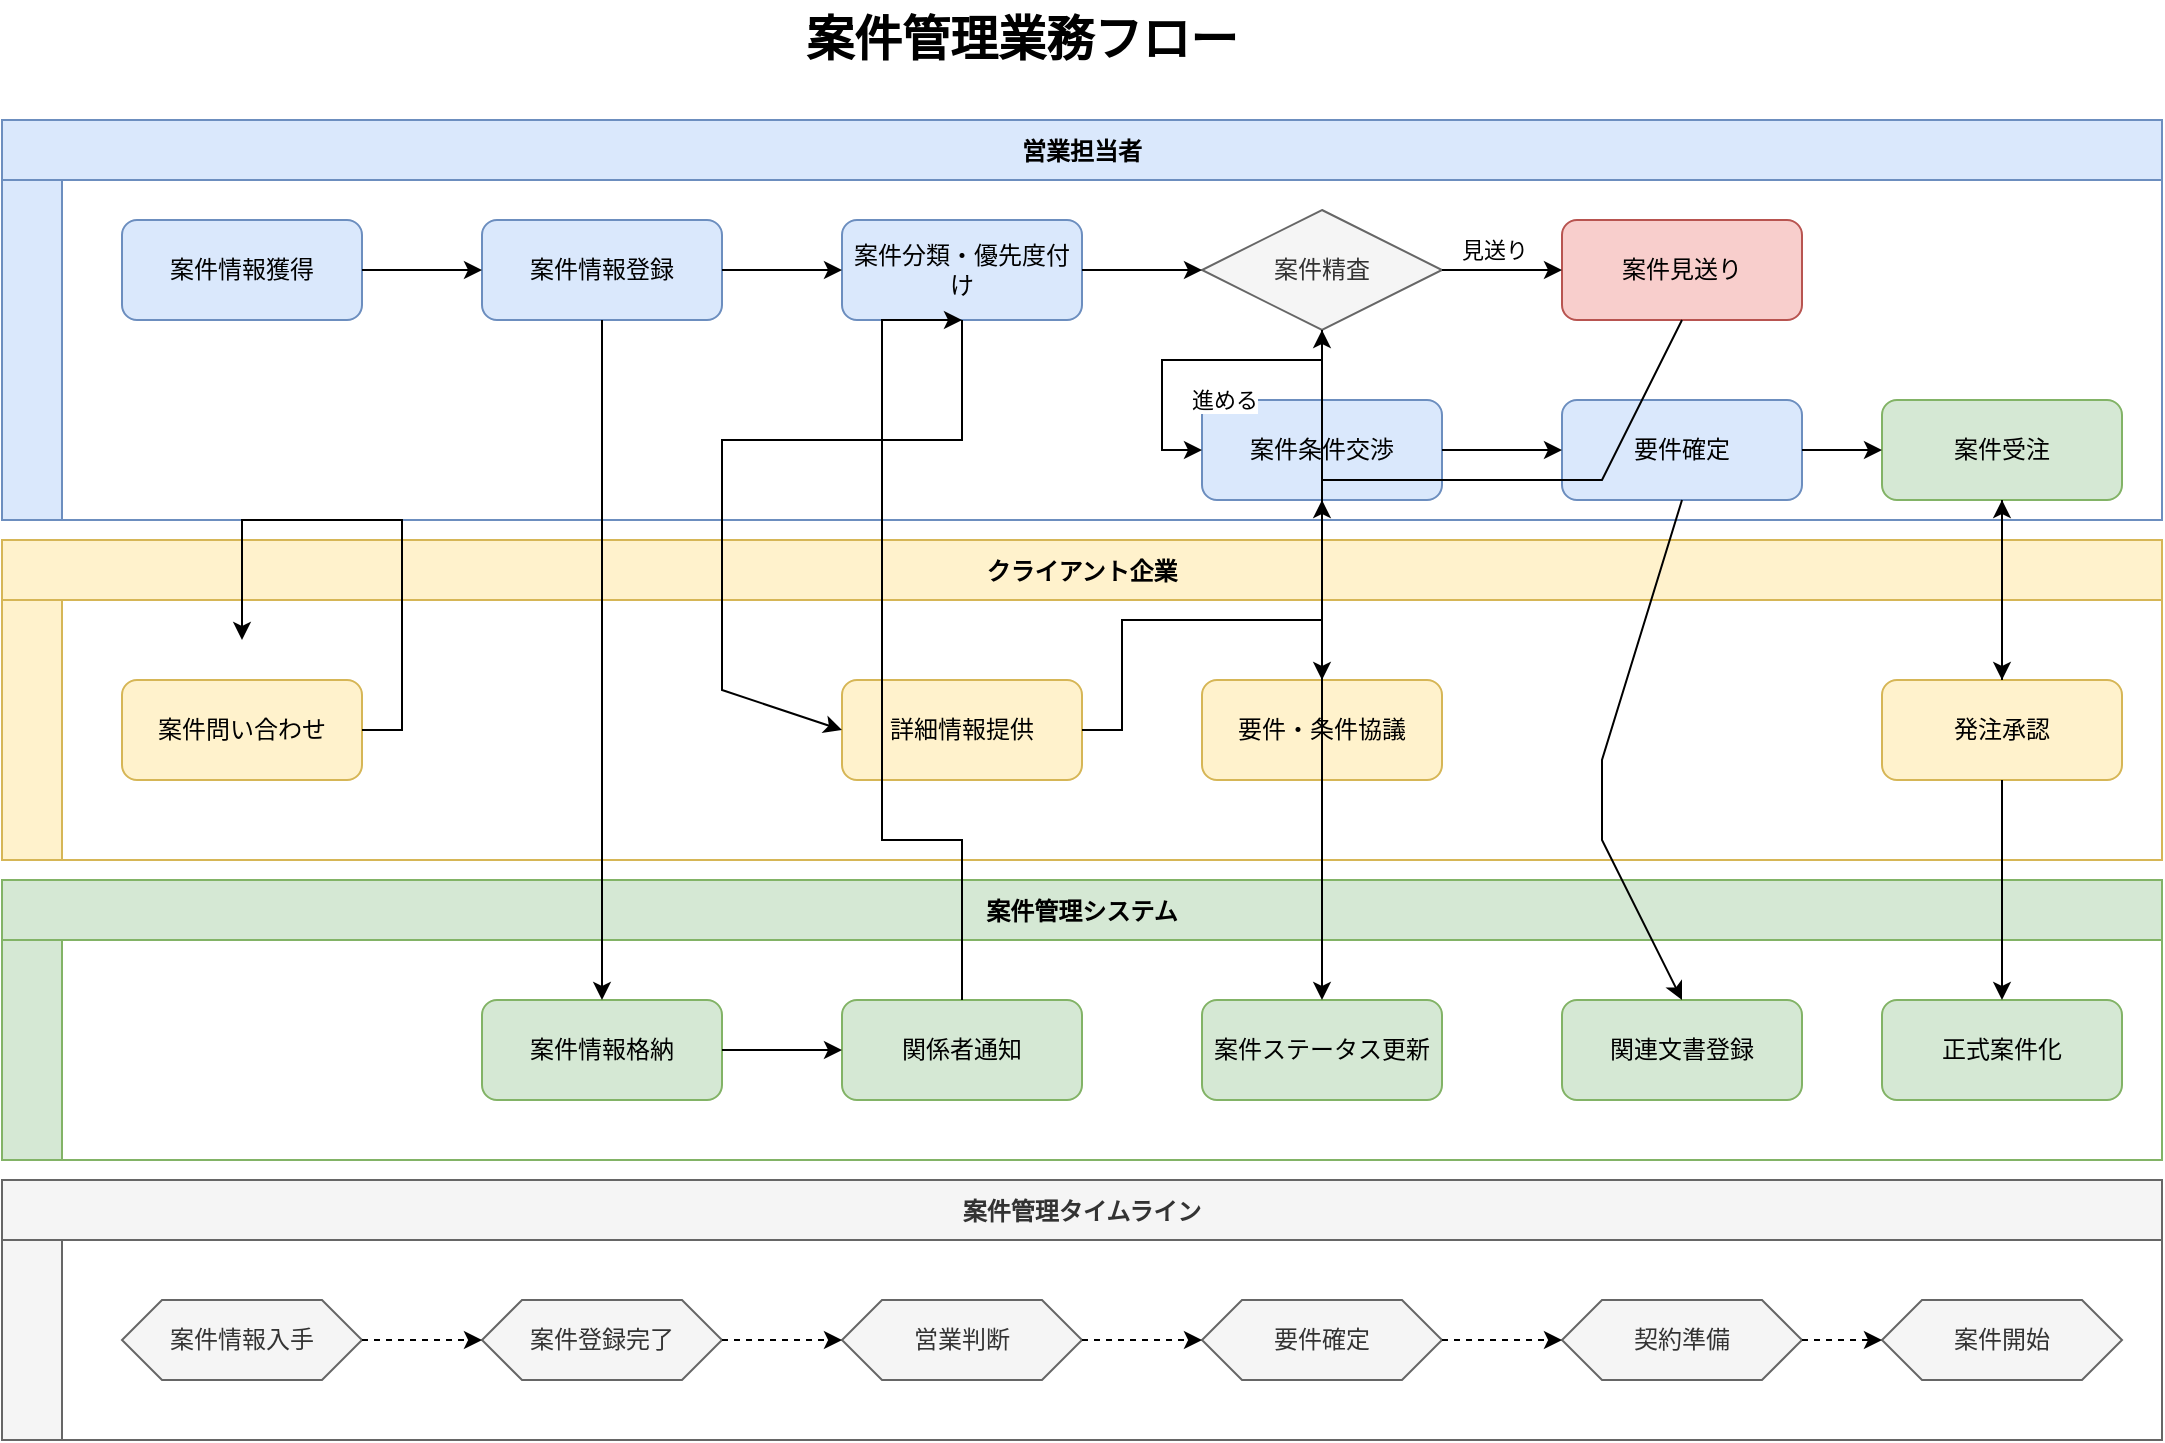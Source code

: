 <mxfile version="22.0.3" type="device">
  <diagram id="project_management_flow" name="案件管理業務フロー">
    <mxGraphModel dx="1186" dy="775" grid="1" gridSize="10" guides="1" tooltips="1" connect="1" arrows="1" fold="1" page="1" pageScale="1" pageWidth="1169" pageHeight="827" math="0" shadow="0">
      <root>
        <mxCell id="0" />
        <mxCell id="1" parent="0" />
        <mxCell id="title" value="案件管理業務フロー" style="text;html=1;strokeColor=none;fillColor=none;align=center;verticalAlign=middle;whiteSpace=wrap;rounded=0;fontSize=24;fontStyle=1" vertex="1" parent="1">
          <mxGeometry x="400" y="20" width="300" height="40" as="geometry" />
        </mxCell>

        <!-- 営業担当者のスイムレーン -->
        <mxCell id="sales_lane" value="営業担当者" style="swimlane;childLayout=stackLayout;resizeParent=1;resizeParentMax=0;horizontal=1;startSize=30;horizontalStack=0;fillColor=#dae8fc;strokeColor=#6c8ebf;" vertex="1" parent="1">
          <mxGeometry x="40" y="80" width="1080" height="200" as="geometry" />
        </mxCell>
        <mxCell id="sales_process" value="" style="swimlane;startSize=30;horizontal=0;fillColor=#dae8fc;strokeColor=#6c8ebf;" vertex="1" parent="sales_lane">
          <mxGeometry y="30" width="1080" height="170" as="geometry" />
        </mxCell>

        <!-- 案件獲得フェーズ -->
        <mxCell id="lead_acquisition" value="案件情報獲得" style="rounded=1;whiteSpace=wrap;html=1;fillColor=#dae8fc;strokeColor=#6c8ebf;" vertex="1" parent="sales_process">
          <mxGeometry x="60" y="20" width="120" height="50" as="geometry" />
        </mxCell>
        <mxCell id="lead_register" value="案件情報登録" style="rounded=1;whiteSpace=wrap;html=1;fillColor=#dae8fc;strokeColor=#6c8ebf;" vertex="1" parent="sales_process">
          <mxGeometry x="240" y="20" width="120" height="50" as="geometry" />
        </mxCell>
        
        <!-- 案件分類フェーズ -->
        <mxCell id="lead_classify" value="案件分類・優先度付け" style="rounded=1;whiteSpace=wrap;html=1;fillColor=#dae8fc;strokeColor=#6c8ebf;" vertex="1" parent="sales_process">
          <mxGeometry x="420" y="20" width="120" height="50" as="geometry" />
        </mxCell>
        <mxCell id="lead_verification" value="案件精査" style="rhombus;whiteSpace=wrap;html=1;fillColor=#f5f5f5;strokeColor=#666666;fontColor=#333333;" vertex="1" parent="sales_process">
          <mxGeometry x="600" y="15" width="120" height="60" as="geometry" />
        </mxCell>
        
        <!-- 案件条件交渉フェーズ -->
        <mxCell id="condition_negotiation" value="案件条件交渉" style="rounded=1;whiteSpace=wrap;html=1;fillColor=#dae8fc;strokeColor=#6c8ebf;" vertex="1" parent="sales_process">
          <mxGeometry x="600" y="110" width="120" height="50" as="geometry" />
        </mxCell>
        <mxCell id="requirement_confirm" value="要件確定" style="rounded=1;whiteSpace=wrap;html=1;fillColor=#dae8fc;strokeColor=#6c8ebf;" vertex="1" parent="sales_process">
          <mxGeometry x="780" y="110" width="120" height="50" as="geometry" />
        </mxCell>
        <mxCell id="case_order" value="案件受注" style="rounded=1;whiteSpace=wrap;html=1;fillColor=#d5e8d4;strokeColor=#82b366;" vertex="1" parent="sales_process">
          <mxGeometry x="940" y="110" width="120" height="50" as="geometry" />
        </mxCell>
        <mxCell id="lead_discard" value="案件見送り" style="rounded=1;whiteSpace=wrap;html=1;fillColor=#f8cecc;strokeColor=#b85450;" vertex="1" parent="sales_process">
          <mxGeometry x="780" y="20" width="120" height="50" as="geometry" />
        </mxCell>

        <!-- フロー接続 -->
        <mxCell id="flow_1" value="" style="endArrow=classic;html=1;rounded=0;exitX=1;exitY=0.5;exitDx=0;exitDy=0;entryX=0;entryY=0.5;entryDx=0;entryDy=0;" edge="1" parent="sales_process" source="lead_acquisition" target="lead_register">
          <mxGeometry width="50" height="50" relative="1" as="geometry">
            <mxPoint x="510" y="280" as="sourcePoint" />
            <mxPoint x="560" y="230" as="targetPoint" />
          </mxGeometry>
        </mxCell>
        <mxCell id="flow_2" value="" style="endArrow=classic;html=1;rounded=0;exitX=1;exitY=0.5;exitDx=0;exitDy=0;entryX=0;entryY=0.5;entryDx=0;entryDy=0;" edge="1" parent="sales_process" source="lead_register" target="lead_classify">
          <mxGeometry width="50" height="50" relative="1" as="geometry">
            <mxPoint x="510" y="280" as="sourcePoint" />
            <mxPoint x="560" y="230" as="targetPoint" />
          </mxGeometry>
        </mxCell>
        <mxCell id="flow_3" value="" style="endArrow=classic;html=1;rounded=0;exitX=1;exitY=0.5;exitDx=0;exitDy=0;entryX=0;entryY=0.5;entryDx=0;entryDy=0;" edge="1" parent="sales_process" source="lead_classify" target="lead_verification">
          <mxGeometry width="50" height="50" relative="1" as="geometry">
            <mxPoint x="510" y="280" as="sourcePoint" />
            <mxPoint x="560" y="230" as="targetPoint" />
          </mxGeometry>
        </mxCell>
        <mxCell id="flow_4" value="見送り" style="endArrow=classic;html=1;rounded=0;exitX=1;exitY=0.5;exitDx=0;exitDy=0;entryX=0;entryY=0.5;entryDx=0;entryDy=0;" edge="1" parent="sales_process" source="lead_verification" target="lead_discard">
          <mxGeometry x="-0.143" y="10" width="50" height="50" relative="1" as="geometry">
            <mxPoint x="510" y="280" as="sourcePoint" />
            <mxPoint x="560" y="230" as="targetPoint" />
            <mxPoint as="offset" />
          </mxGeometry>
        </mxCell>
        <mxCell id="flow_5" value="進める" style="endArrow=classic;html=1;rounded=0;exitX=0.5;exitY=1;exitDx=0;exitDy=0;entryX=0;entryY=0.5;entryDx=0;entryDy=0;" edge="1" parent="sales_process" source="lead_verification" target="condition_negotiation">
          <mxGeometry x="-0.2" y="20" width="50" height="50" relative="1" as="geometry">
            <mxPoint x="510" y="280" as="sourcePoint" />
            <mxPoint x="560" y="230" as="targetPoint" />
            <Array as="points">
              <mxPoint x="660" y="90" />
              <mxPoint x="580" y="90" />
              <mxPoint x="580" y="135" />
            </Array>
            <mxPoint as="offset" />
          </mxGeometry>
        </mxCell>
        <mxCell id="flow_6" value="" style="endArrow=classic;html=1;rounded=0;exitX=1;exitY=0.5;exitDx=0;exitDy=0;entryX=0;entryY=0.5;entryDx=0;entryDy=0;" edge="1" parent="sales_process" source="condition_negotiation" target="requirement_confirm">
          <mxGeometry width="50" height="50" relative="1" as="geometry">
            <mxPoint x="510" y="280" as="sourcePoint" />
            <mxPoint x="560" y="230" as="targetPoint" />
          </mxGeometry>
        </mxCell>
        <mxCell id="flow_7" value="" style="endArrow=classic;html=1;rounded=0;exitX=1;exitY=0.5;exitDx=0;exitDy=0;entryX=0;entryY=0.5;entryDx=0;entryDy=0;" edge="1" parent="sales_process" source="requirement_confirm" target="case_order">
          <mxGeometry width="50" height="50" relative="1" as="geometry">
            <mxPoint x="510" y="280" as="sourcePoint" />
            <mxPoint x="560" y="230" as="targetPoint" />
          </mxGeometry>
        </mxCell>

        <!-- 企業/クライアントのスイムレーン -->
        <mxCell id="client_lane" value="クライアント企業" style="swimlane;childLayout=stackLayout;resizeParent=1;resizeParentMax=0;horizontal=1;startSize=30;horizontalStack=0;fillColor=#fff2cc;strokeColor=#d6b656;" vertex="1" parent="1">
          <mxGeometry x="40" y="290" width="1080" height="160" as="geometry" />
        </mxCell>
        <mxCell id="client_process" value="" style="swimlane;startSize=30;horizontal=0;fillColor=#fff2cc;strokeColor=#d6b656;" vertex="1" parent="client_lane">
          <mxGeometry y="30" width="1080" height="130" as="geometry" />
        </mxCell>
        
        <!-- クライアント側のアクション -->
        <mxCell id="project_inquiry" value="案件問い合わせ" style="rounded=1;whiteSpace=wrap;html=1;fillColor=#fff2cc;strokeColor=#d6b656;" vertex="1" parent="client_process">
          <mxGeometry x="60" y="40" width="120" height="50" as="geometry" />
        </mxCell>
        <mxCell id="project_details" value="詳細情報提供" style="rounded=1;whiteSpace=wrap;html=1;fillColor=#fff2cc;strokeColor=#d6b656;" vertex="1" parent="client_process">
          <mxGeometry x="420" y="40" width="120" height="50" as="geometry" />
        </mxCell>
        <mxCell id="requirements_discussion" value="要件・条件協議" style="rounded=1;whiteSpace=wrap;html=1;fillColor=#fff2cc;strokeColor=#d6b656;" vertex="1" parent="client_process">
          <mxGeometry x="600" y="40" width="120" height="50" as="geometry" />
        </mxCell>
        <mxCell id="approval_order" value="発注承認" style="rounded=1;whiteSpace=wrap;html=1;fillColor=#fff2cc;strokeColor=#d6b656;" vertex="1" parent="client_process">
          <mxGeometry x="940" y="40" width="120" height="50" as="geometry" />
        </mxCell>

        <!-- クライアント側のフロー接続 -->
        <mxCell id="client_flow_1" value="" style="endArrow=classic;html=1;rounded=0;exitX=1;exitY=0.5;exitDx=0;exitDy=0;" edge="1" parent="client_process" source="project_inquiry">
          <mxGeometry width="50" height="50" relative="1" as="geometry">
            <mxPoint x="510" y="280" as="sourcePoint" />
            <mxPoint x="120" y="20" as="targetPoint" />
            <Array as="points">
              <mxPoint x="200" y="65" />
              <mxPoint x="200" y="-40" />
              <mxPoint x="120" y="-40" />
            </Array>
          </mxGeometry>
        </mxCell>
        <mxCell id="client_flow_2" value="" style="endArrow=classic;html=1;rounded=0;exitX=1;exitY=0.5;exitDx=0;exitDy=0;entryX=0.5;entryY=1;entryDx=0;entryDy=0;" edge="1" parent="client_process" source="project_details" target="lead_verification">
          <mxGeometry width="50" height="50" relative="1" as="geometry">
            <mxPoint x="510" y="280" as="sourcePoint" />
            <mxPoint x="560" y="230" as="targetPoint" />
            <Array as="points">
              <mxPoint x="560" y="65" />
              <mxPoint x="560" y="10" />
              <mxPoint x="660" y="10" />
            </Array>
          </mxGeometry>
        </mxCell>
        <mxCell id="client_flow_3" value="" style="endArrow=classic;html=1;rounded=0;exitX=0.5;exitY=0;exitDx=0;exitDy=0;entryX=0.5;entryY=1;entryDx=0;entryDy=0;" edge="1" parent="client_process" source="requirements_discussion" target="condition_negotiation">
          <mxGeometry width="50" height="50" relative="1" as="geometry">
            <mxPoint x="510" y="280" as="sourcePoint" />
            <mxPoint x="560" y="230" as="targetPoint" />
          </mxGeometry>
        </mxCell>
        <mxCell id="client_flow_4" value="" style="endArrow=classic;html=1;rounded=0;exitX=0.5;exitY=0;exitDx=0;exitDy=0;entryX=0.5;entryY=1;entryDx=0;entryDy=0;" edge="1" parent="client_process" source="approval_order" target="case_order">
          <mxGeometry width="50" height="50" relative="1" as="geometry">
            <mxPoint x="510" y="280" as="sourcePoint" />
            <mxPoint x="560" y="230" as="targetPoint" />
          </mxGeometry>
        </mxCell>
        
        <!-- 営業/クライアント間の接続 -->
        <mxCell id="inter_flow_1" value="" style="endArrow=classic;html=1;rounded=0;exitX=0.5;exitY=1;exitDx=0;exitDy=0;entryX=0;entryY=0.5;entryDx=0;entryDy=0;" edge="1" parent="1" source="lead_classify" target="project_details">
          <mxGeometry width="50" height="50" relative="1" as="geometry">
            <mxPoint x="550" y="410" as="sourcePoint" />
            <mxPoint x="600" y="360" as="targetPoint" />
            <Array as="points">
              <mxPoint x="520" y="240" />
              <mxPoint x="400" y="240" />
              <mxPoint x="400" y="365" />
            </Array>
          </mxGeometry>
        </mxCell>
        <mxCell id="inter_flow_2" value="" style="endArrow=classic;html=1;rounded=0;exitX=0.5;exitY=1;exitDx=0;exitDy=0;entryX=0.5;entryY=0;entryDx=0;entryDy=0;" edge="1" parent="1" source="condition_negotiation" target="requirements_discussion">
          <mxGeometry width="50" height="50" relative="1" as="geometry">
            <mxPoint x="550" y="410" as="sourcePoint" />
            <mxPoint x="600" y="360" as="targetPoint" />
          </mxGeometry>
        </mxCell>
        <mxCell id="inter_flow_3" value="" style="endArrow=classic;html=1;rounded=0;exitX=0.5;exitY=1;exitDx=0;exitDy=0;entryX=0.5;entryY=0;entryDx=0;entryDy=0;" edge="1" parent="1" source="case_order" target="approval_order">
          <mxGeometry width="50" height="50" relative="1" as="geometry">
            <mxPoint x="550" y="410" as="sourcePoint" />
            <mxPoint x="600" y="360" as="targetPoint" />
          </mxGeometry>
        </mxCell>
        
        <!-- 案件管理システムのスイムレーン -->
        <mxCell id="system_lane" value="案件管理システム" style="swimlane;childLayout=stackLayout;resizeParent=1;resizeParentMax=0;horizontal=1;startSize=30;horizontalStack=0;fillColor=#d5e8d4;strokeColor=#82b366;" vertex="1" parent="1">
          <mxGeometry x="40" y="460" width="1080" height="140" as="geometry" />
        </mxCell>
        <mxCell id="system_process" value="" style="swimlane;startSize=30;horizontal=0;fillColor=#d5e8d4;strokeColor=#82b366;" vertex="1" parent="system_lane">
          <mxGeometry y="30" width="1080" height="110" as="geometry" />
        </mxCell>
        
        <!-- システムのアクション -->
        <mxCell id="store_lead" value="案件情報格納" style="rounded=1;whiteSpace=wrap;html=1;fillColor=#d5e8d4;strokeColor=#82b366;" vertex="1" parent="system_process">
          <mxGeometry x="240" y="30" width="120" height="50" as="geometry" />
        </mxCell>
        <mxCell id="notification" value="関係者通知" style="rounded=1;whiteSpace=wrap;html=1;fillColor=#d5e8d4;strokeColor=#82b366;" vertex="1" parent="system_process">
          <mxGeometry x="420" y="30" width="120" height="50" as="geometry" />
        </mxCell>
        <mxCell id="update_status" value="案件ステータス更新" style="rounded=1;whiteSpace=wrap;html=1;fillColor=#d5e8d4;strokeColor=#82b366;" vertex="1" parent="system_process">
          <mxGeometry x="600" y="30" width="120" height="50" as="geometry" />
        </mxCell>
        <mxCell id="record_documents" value="関連文書登録" style="rounded=1;whiteSpace=wrap;html=1;fillColor=#d5e8d4;strokeColor=#82b366;" vertex="1" parent="system_process">
          <mxGeometry x="780" y="30" width="120" height="50" as="geometry" />
        </mxCell>
        <mxCell id="project_creation" value="正式案件化" style="rounded=1;whiteSpace=wrap;html=1;fillColor=#d5e8d4;strokeColor=#82b366;" vertex="1" parent="system_process">
          <mxGeometry x="940" y="30" width="120" height="50" as="geometry" />
        </mxCell>
        
        <!-- システムフローの接続 -->
        <mxCell id="system_flow_1" value="" style="endArrow=classic;html=1;rounded=0;exitX=0.5;exitY=1;exitDx=0;exitDy=0;entryX=0.5;entryY=0;entryDx=0;entryDy=0;" edge="1" parent="1" source="lead_register" target="store_lead">
          <mxGeometry width="50" height="50" relative="1" as="geometry">
            <mxPoint x="550" y="410" as="sourcePoint" />
            <mxPoint x="600" y="360" as="targetPoint" />
          </mxGeometry>
        </mxCell>
        <mxCell id="system_flow_2" value="" style="endArrow=classic;html=1;rounded=0;exitX=1;exitY=0.5;exitDx=0;exitDy=0;entryX=0;entryY=0.5;entryDx=0;entryDy=0;" edge="1" parent="system_process" source="store_lead" target="notification">
          <mxGeometry width="50" height="50" relative="1" as="geometry">
            <mxPoint x="510" y="280" as="sourcePoint" />
            <mxPoint x="560" y="230" as="targetPoint" />
          </mxGeometry>
        </mxCell>
        <mxCell id="system_flow_3" value="" style="endArrow=classic;html=1;rounded=0;exitX=0.5;exitY=0;exitDx=0;exitDy=0;entryX=0.5;entryY=1;entryDx=0;entryDy=0;" edge="1" parent="1" source="notification" target="lead_classify">
          <mxGeometry width="50" height="50" relative="1" as="geometry">
            <mxPoint x="550" y="410" as="sourcePoint" />
            <mxPoint x="600" y="360" as="targetPoint" />
            <Array as="points">
              <mxPoint x="520" y="440" />
              <mxPoint x="480" y="440" />
              <mxPoint x="480" y="180" />
            </Array>
          </mxGeometry>
        </mxCell>
        <mxCell id="system_flow_4" value="" style="endArrow=classic;html=1;rounded=0;exitX=0.5;exitY=1;exitDx=0;exitDy=0;entryX=0.5;entryY=0;entryDx=0;entryDy=0;" edge="1" parent="1" source="lead_discard" target="update_status">
          <mxGeometry width="50" height="50" relative="1" as="geometry">
            <mxPoint x="550" y="410" as="sourcePoint" />
            <mxPoint x="600" y="360" as="targetPoint" />
            <Array as="points">
              <mxPoint x="840" y="260" />
              <mxPoint x="700" y="260" />
            </Array>
          </mxGeometry>
        </mxCell>
        <mxCell id="system_flow_5" value="" style="endArrow=classic;html=1;rounded=0;exitX=0.5;exitY=1;exitDx=0;exitDy=0;entryX=0.5;entryY=0;entryDx=0;entryDy=0;" edge="1" parent="1" source="requirement_confirm" target="record_documents">
          <mxGeometry width="50" height="50" relative="1" as="geometry">
            <mxPoint x="550" y="410" as="sourcePoint" />
            <mxPoint x="600" y="360" as="targetPoint" />
            <Array as="points">
              <mxPoint x="840" y="400" />
              <mxPoint x="840" y="440" />
            </Array>
          </mxGeometry>
        </mxCell>
        <mxCell id="system_flow_6" value="" style="endArrow=classic;html=1;rounded=0;exitX=0.5;exitY=1;exitDx=0;exitDy=0;entryX=0.5;entryY=0;entryDx=0;entryDy=0;" edge="1" parent="1" source="approval_order" target="project_creation">
          <mxGeometry width="50" height="50" relative="1" as="geometry">
            <mxPoint x="550" y="410" as="sourcePoint" />
            <mxPoint x="600" y="360" as="targetPoint" />
          </mxGeometry>
        </mxCell>

        <!-- タイムライン/マイルストーン -->
        <mxCell id="timeline" value="案件管理タイムライン" style="swimlane;childLayout=stackLayout;resizeParent=1;resizeParentMax=0;horizontal=1;startSize=30;horizontalStack=0;fillColor=#f5f5f5;strokeColor=#666666;fontColor=#333333;" vertex="1" parent="1">
          <mxGeometry x="40" y="610" width="1080" height="130" as="geometry" />
        </mxCell>
        <mxCell id="timeline_lane" value="" style="swimlane;startSize=30;horizontal=0;fillColor=#f5f5f5;strokeColor=#666666;fontColor=#333333;" vertex="1" parent="timeline">
          <mxGeometry y="30" width="1080" height="100" as="geometry" />
        </mxCell>
        
        <!-- タイムラインマイルストーン -->
        <mxCell id="milestone_1" value="案件情報入手" style="shape=hexagon;perimeter=hexagonPerimeter2;whiteSpace=wrap;html=1;fixedSize=1;fillColor=#f5f5f5;strokeColor=#666666;fontColor=#333333;" vertex="1" parent="timeline_lane">
          <mxGeometry x="60" y="30" width="120" height="40" as="geometry" />
        </mxCell>
        <mxCell id="milestone_2" value="案件登録完了" style="shape=hexagon;perimeter=hexagonPerimeter2;whiteSpace=wrap;html=1;fixedSize=1;fillColor=#f5f5f5;strokeColor=#666666;fontColor=#333333;" vertex="1" parent="timeline_lane">
          <mxGeometry x="240" y="30" width="120" height="40" as="geometry" />
        </mxCell>
        <mxCell id="milestone_3" value="営業判断" style="shape=hexagon;perimeter=hexagonPerimeter2;whiteSpace=wrap;html=1;fixedSize=1;fillColor=#f5f5f5;strokeColor=#666666;fontColor=#333333;" vertex="1" parent="timeline_lane">
          <mxGeometry x="420" y="30" width="120" height="40" as="geometry" />
        </mxCell>
        <mxCell id="milestone_4" value="要件確定" style="shape=hexagon;perimeter=hexagonPerimeter2;whiteSpace=wrap;html=1;fixedSize=1;fillColor=#f5f5f5;strokeColor=#666666;fontColor=#333333;" vertex="1" parent="timeline_lane">
          <mxGeometry x="600" y="30" width="120" height="40" as="geometry" />
        </mxCell>
        <mxCell id="milestone_5" value="契約準備" style="shape=hexagon;perimeter=hexagonPerimeter2;whiteSpace=wrap;html=1;fixedSize=1;fillColor=#f5f5f5;strokeColor=#666666;fontColor=#333333;" vertex="1" parent="timeline_lane">
          <mxGeometry x="780" y="30" width="120" height="40" as="geometry" />
        </mxCell>
        <mxCell id="milestone_6" value="案件開始" style="shape=hexagon;perimeter=hexagonPerimeter2;whiteSpace=wrap;html=1;fixedSize=1;fillColor=#f5f5f5;strokeColor=#666666;fontColor=#333333;" vertex="1" parent="timeline_lane">
          <mxGeometry x="940" y="30" width="120" height="40" as="geometry" />
        </mxCell>
        
        <!-- タイムライン接続 -->
        <mxCell id="timeline_flow_1" value="" style="endArrow=classic;html=1;rounded=0;exitX=1;exitY=0.5;exitDx=0;exitDy=0;entryX=0;entryY=0.5;entryDx=0;entryDy=0;dashed=1;" edge="1" parent="timeline_lane" source="milestone_1" target="milestone_2">
          <mxGeometry width="50" height="50" relative="1" as="geometry">
            <mxPoint x="510" y="280" as="sourcePoint" />
            <mxPoint x="560" y="230" as="targetPoint" />
          </mxGeometry>
        </mxCell>
        <mxCell id="timeline_flow_2" value="" style="endArrow=classic;html=1;rounded=0;exitX=1;exitY=0.5;exitDx=0;exitDy=0;entryX=0;entryY=0.5;entryDx=0;entryDy=0;dashed=1;" edge="1" parent="timeline_lane" source="milestone_2" target="milestone_3">
          <mxGeometry width="50" height="50" relative="1" as="geometry">
            <mxPoint x="510" y="280" as="sourcePoint" />
            <mxPoint x="560" y="230" as="targetPoint" />
          </mxGeometry>
        </mxCell>
        <mxCell id="timeline_flow_3" value="" style="endArrow=classic;html=1;rounded=0;exitX=1;exitY=0.5;exitDx=0;exitDy=0;entryX=0;entryY=0.5;entryDx=0;entryDy=0;dashed=1;" edge="1" parent="timeline_lane" source="milestone_3" target="milestone_4">
          <mxGeometry width="50" height="50" relative="1" as="geometry">
            <mxPoint x="510" y="280" as="sourcePoint" />
            <mxPoint x="560" y="230" as="targetPoint" />
          </mxGeometry>
        </mxCell>
        <mxCell id="timeline_flow_4" value="" style="endArrow=classic;html=1;rounded=0;exitX=1;exitY=0.5;exitDx=0;exitDy=0;entryX=0;entryY=0.5;entryDx=0;entryDy=0;dashed=1;" edge="1" parent="timeline_lane" source="milestone_4" target="milestone_5">
          <mxGeometry width="50" height="50" relative="1" as="geometry">
            <mxPoint x="510" y="280" as="sourcePoint" />
            <mxPoint x="560" y="230" as="targetPoint" />
          </mxGeometry>
        </mxCell>
        <mxCell id="timeline_flow_5" value="" style="endArrow=classic;html=1;rounded=0;exitX=1;exitY=0.5;exitDx=0;exitDy=0;entryX=0;entryY=0.5;entryDx=0;entryDy=0;dashed=1;" edge="1" parent="timeline_lane" source="milestone_5" target="milestone_6">
          <mxGeometry width="50" height="50" relative="1" as="geometry">
            <mxPoint x="510" y="280" as="sourcePoint" />
            <mxPoint x="560" y="230" as="targetPoint" />
          </mxGeometry>
        </mxCell>
      </root>
    </mxGraphModel>
  </diagram>
</mxfile>